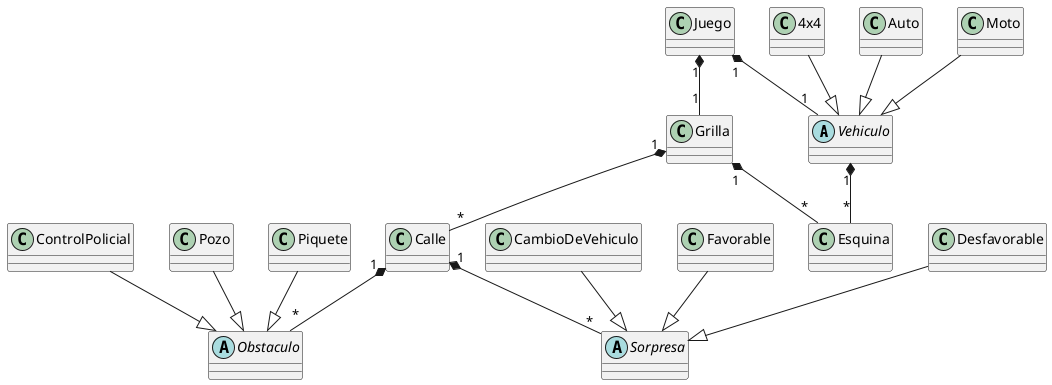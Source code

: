@startuml
'Una moto atraviesa la grilla sin obstáculos y la cantidad de movimientos es X
abstract class Vehiculo
class Moto
class 4x4
class Auto
Moto --|> Vehiculo
Auto --|> Vehiculo
4x4 --|> Vehiculo

class Grilla
class Esquina
class Calle

abstract class Obstaculo
class Pozo
class Piquete
class ControlPolicial
Pozo --|> Obstaculo
Piquete --|> Obstaculo
ControlPolicial --|> Obstaculo


'class Turno
class Juego

abstract class Sorpresa
class Favorable
class Desfavorable
class CambioDeVehiculo
Favorable --|> Sorpresa
Desfavorable --|> Sorpresa
CambioDeVehiculo --|> Sorpresa

Calle "1" *-- "*" Sorpresa
Calle "1" *-- "*" Obstaculo
Vehiculo "1" *-- "*" Esquina
Grilla  "1" *-- "*" Esquina
Grilla  "1" *-- "*" Calle
'consultar

Juego "1" *-- "1" Grilla
Juego "1" *-- "1" Vehiculo




@endu
--------------------------------------------------
@startuml
'https://plantuml.com/sequence-diagram

autonumber

":TestCase" -> ":Vehiculo": MoverHacia(derecha: DirDerecha)
":Vehiculo" -> "derecha:DirDerecha":

@enduml
qqv-duno-sdf